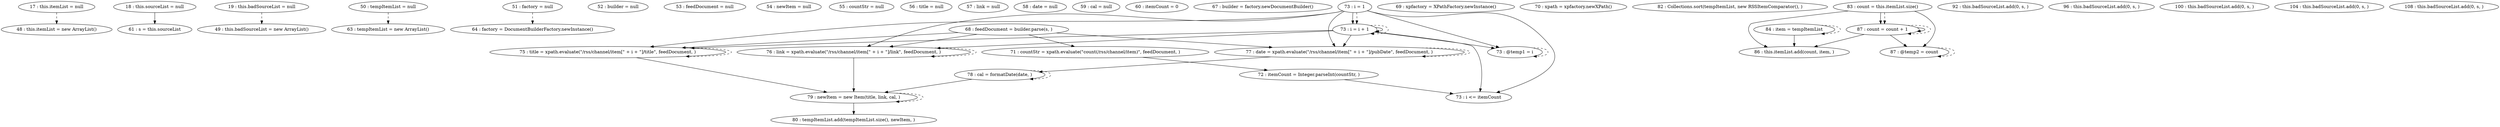 digraph G {
"17 : this.itemList = null"
"17 : this.itemList = null" -> "48 : this.itemList = new ArrayList()" [style=dashed]
"18 : this.sourceList = null"
"18 : this.sourceList = null" -> "61 : s = this.sourceList"
"19 : this.badSourceList = null"
"19 : this.badSourceList = null" -> "49 : this.badSourceList = new ArrayList()" [style=dashed]
"48 : this.itemList = new ArrayList()"
"49 : this.badSourceList = new ArrayList()"
"50 : tempItemList = null"
"50 : tempItemList = null" -> "63 : tempItemList = new ArrayList()" [style=dashed]
"51 : factory = null"
"51 : factory = null" -> "64 : factory = DocumentBuilderFactory.newInstance()" [style=dashed]
"52 : builder = null"
"53 : feedDocument = null"
"54 : newItem = null"
"55 : countStr = null"
"56 : title = null"
"57 : link = null"
"58 : date = null"
"59 : cal = null"
"60 : itemCount = 0"
"61 : s = this.sourceList"
"63 : tempItemList = new ArrayList()"
"64 : factory = DocumentBuilderFactory.newInstance()"
"67 : builder = factory.newDocumentBuilder()"
"68 : feedDocument = builder.parse(s, )"
"68 : feedDocument = builder.parse(s, )" -> "75 : title = xpath.evaluate(\"/rss/channel/item[\" + i + \"]/title\", feedDocument, )"
"68 : feedDocument = builder.parse(s, )" -> "76 : link = xpath.evaluate(\"/rss/channel/item[\" + i + \"]/link\", feedDocument, )"
"68 : feedDocument = builder.parse(s, )" -> "77 : date = xpath.evaluate(\"/rss/channel/item[\" + i + \"]/pubDate\", feedDocument, )"
"68 : feedDocument = builder.parse(s, )" -> "71 : countStr = xpath.evaluate(\"count(/rss/channel/item)\", feedDocument, )"
"69 : xpfactory = XPathFactory.newInstance()"
"70 : xpath = xpfactory.newXPath()"
"71 : countStr = xpath.evaluate(\"count(/rss/channel/item)\", feedDocument, )"
"71 : countStr = xpath.evaluate(\"count(/rss/channel/item)\", feedDocument, )" -> "72 : itemCount = Integer.parseInt(countStr, )"
"72 : itemCount = Integer.parseInt(countStr, )"
"72 : itemCount = Integer.parseInt(countStr, )" -> "73 : i <= itemCount"
"73 : i = 1"
"73 : i = 1" -> "75 : title = xpath.evaluate(\"/rss/channel/item[\" + i + \"]/title\", feedDocument, )"
"73 : i = 1" -> "76 : link = xpath.evaluate(\"/rss/channel/item[\" + i + \"]/link\", feedDocument, )"
"73 : i = 1" -> "77 : date = xpath.evaluate(\"/rss/channel/item[\" + i + \"]/pubDate\", feedDocument, )"
"73 : i = 1" -> "73 : i = i + 1"
"73 : i = 1" -> "73 : i <= itemCount"
"73 : i = 1" -> "73 : @temp1 = i"
"73 : i = 1" -> "73 : i = i + 1" [style=dashed]
"73 : i <= itemCount"
"75 : title = xpath.evaluate(\"/rss/channel/item[\" + i + \"]/title\", feedDocument, )"
"75 : title = xpath.evaluate(\"/rss/channel/item[\" + i + \"]/title\", feedDocument, )" -> "79 : newItem = new Item(title, link, cal, )"
"75 : title = xpath.evaluate(\"/rss/channel/item[\" + i + \"]/title\", feedDocument, )" -> "75 : title = xpath.evaluate(\"/rss/channel/item[\" + i + \"]/title\", feedDocument, )" [style=dashed]
"76 : link = xpath.evaluate(\"/rss/channel/item[\" + i + \"]/link\", feedDocument, )"
"76 : link = xpath.evaluate(\"/rss/channel/item[\" + i + \"]/link\", feedDocument, )" -> "79 : newItem = new Item(title, link, cal, )"
"76 : link = xpath.evaluate(\"/rss/channel/item[\" + i + \"]/link\", feedDocument, )" -> "76 : link = xpath.evaluate(\"/rss/channel/item[\" + i + \"]/link\", feedDocument, )" [style=dashed]
"77 : date = xpath.evaluate(\"/rss/channel/item[\" + i + \"]/pubDate\", feedDocument, )"
"77 : date = xpath.evaluate(\"/rss/channel/item[\" + i + \"]/pubDate\", feedDocument, )" -> "78 : cal = formatDate(date, )"
"77 : date = xpath.evaluate(\"/rss/channel/item[\" + i + \"]/pubDate\", feedDocument, )" -> "77 : date = xpath.evaluate(\"/rss/channel/item[\" + i + \"]/pubDate\", feedDocument, )" [style=dashed]
"78 : cal = formatDate(date, )"
"78 : cal = formatDate(date, )" -> "79 : newItem = new Item(title, link, cal, )"
"78 : cal = formatDate(date, )" -> "78 : cal = formatDate(date, )" [style=dashed]
"79 : newItem = new Item(title, link, cal, )"
"79 : newItem = new Item(title, link, cal, )" -> "80 : tempItemList.add(tempItemList.size(), newItem, )"
"79 : newItem = new Item(title, link, cal, )" -> "79 : newItem = new Item(title, link, cal, )" [style=dashed]
"80 : tempItemList.add(tempItemList.size(), newItem, )"
"73 : @temp1 = i"
"73 : @temp1 = i" -> "73 : @temp1 = i" [style=dashed]
"73 : i = i + 1"
"73 : i = i + 1" -> "75 : title = xpath.evaluate(\"/rss/channel/item[\" + i + \"]/title\", feedDocument, )"
"73 : i = i + 1" -> "76 : link = xpath.evaluate(\"/rss/channel/item[\" + i + \"]/link\", feedDocument, )"
"73 : i = i + 1" -> "77 : date = xpath.evaluate(\"/rss/channel/item[\" + i + \"]/pubDate\", feedDocument, )"
"73 : i = i + 1" -> "73 : i = i + 1"
"73 : i = i + 1" -> "73 : i <= itemCount"
"73 : i = i + 1" -> "73 : @temp1 = i"
"73 : i = i + 1" -> "73 : i = i + 1" [style=dashed]
"82 : Collections.sort(tempItemList, new RSSItemComparator(), )"
"83 : count = this.itemList.size()"
"83 : count = this.itemList.size()" -> "86 : this.itemList.add(count, item, )"
"83 : count = this.itemList.size()" -> "87 : @temp2 = count"
"83 : count = this.itemList.size()" -> "87 : count = count + 1"
"83 : count = this.itemList.size()" -> "87 : count = count + 1" [style=dashed]
"84 : item = tempItemList"
"84 : item = tempItemList" -> "86 : this.itemList.add(count, item, )"
"84 : item = tempItemList" -> "84 : item = tempItemList" [style=dashed]
"86 : this.itemList.add(count, item, )"
"87 : @temp2 = count"
"87 : @temp2 = count" -> "87 : @temp2 = count" [style=dashed]
"87 : count = count + 1"
"87 : count = count + 1" -> "86 : this.itemList.add(count, item, )"
"87 : count = count + 1" -> "87 : @temp2 = count"
"87 : count = count + 1" -> "87 : count = count + 1"
"87 : count = count + 1" -> "87 : count = count + 1" [style=dashed]
"92 : this.badSourceList.add(0, s, )"
"96 : this.badSourceList.add(0, s, )"
"100 : this.badSourceList.add(0, s, )"
"104 : this.badSourceList.add(0, s, )"
"108 : this.badSourceList.add(0, s, )"
}